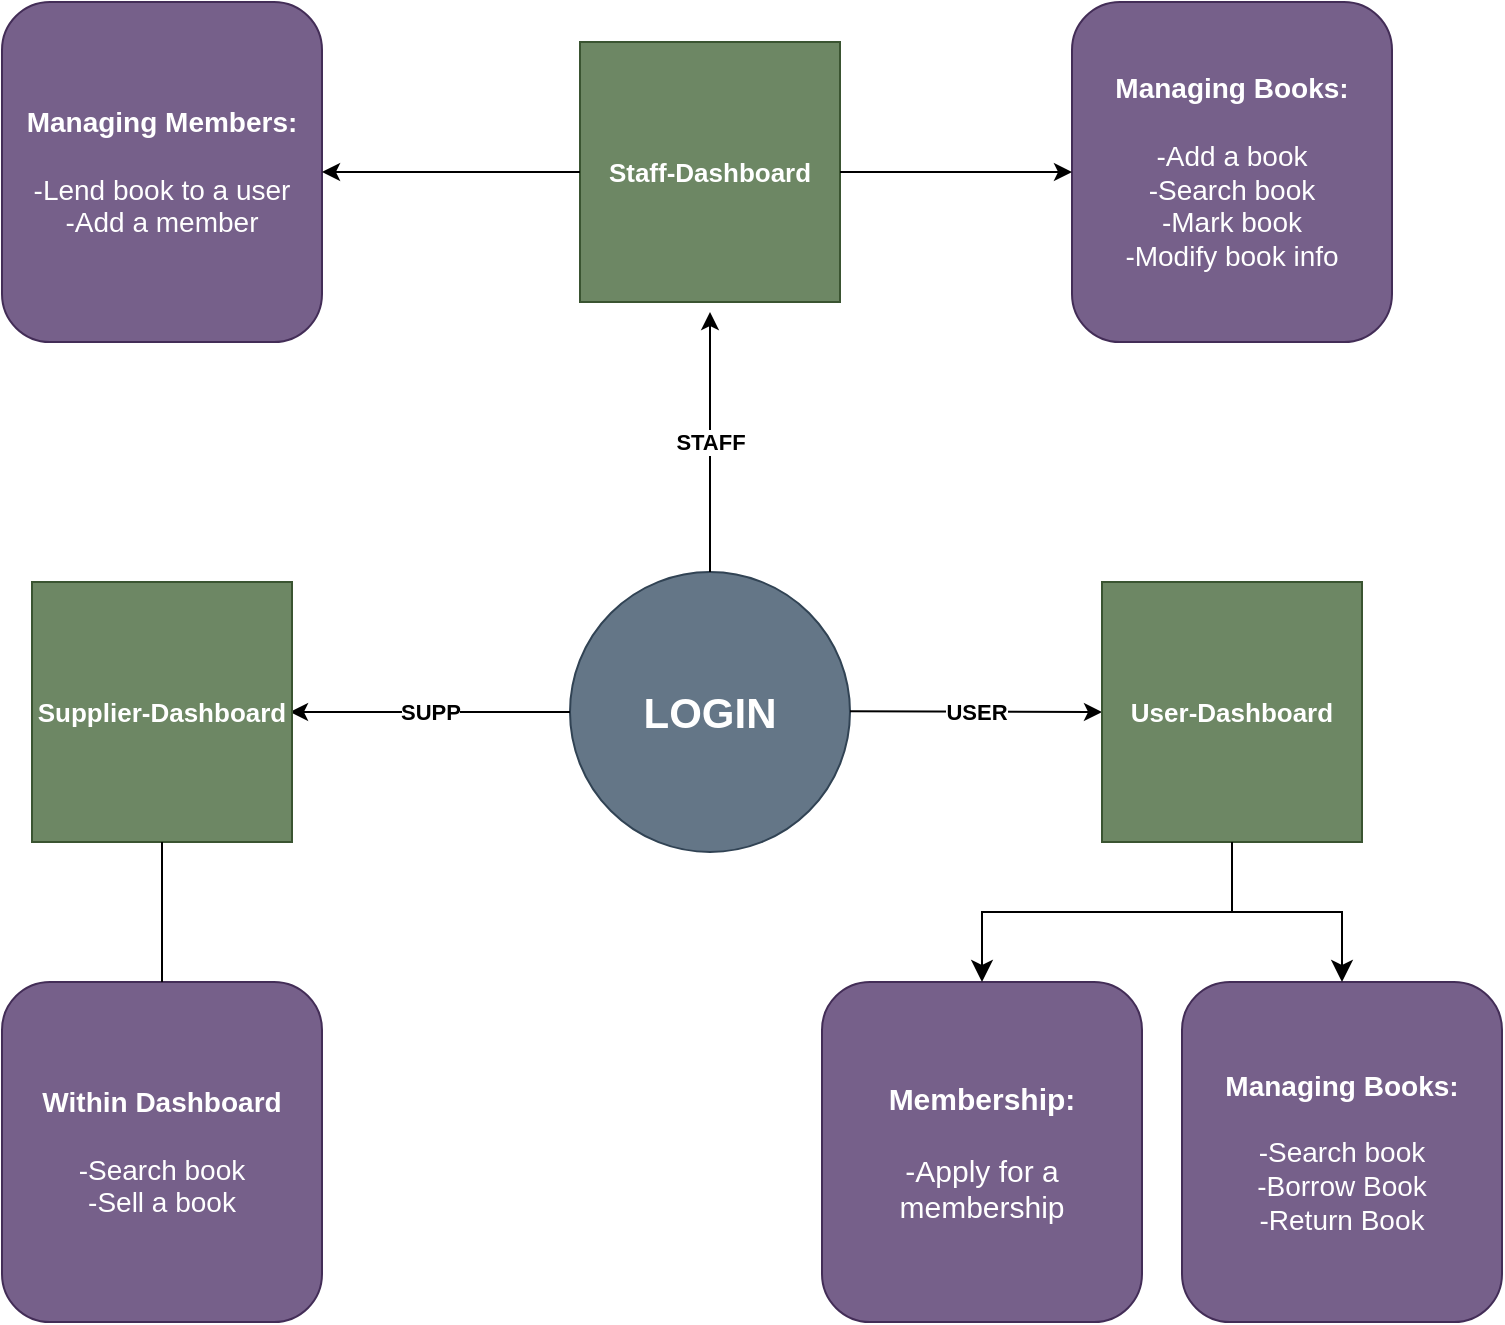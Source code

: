 <mxfile version="21.3.7" type="device">
  <diagram id="C5RBs43oDa-KdzZeNtuy" name="Page-1">
    <mxGraphModel dx="2340" dy="1393" grid="1" gridSize="10" guides="1" tooltips="1" connect="1" arrows="1" fold="1" page="1" pageScale="1" pageWidth="827" pageHeight="1169" math="0" shadow="0">
      <root>
        <mxCell id="WIyWlLk6GJQsqaUBKTNV-0" />
        <mxCell id="WIyWlLk6GJQsqaUBKTNV-1" parent="WIyWlLk6GJQsqaUBKTNV-0" />
        <mxCell id="wicSdvxGNrq9hEy_gD0b-0" value="&lt;b&gt;&lt;font style=&quot;font-size: 21px;&quot;&gt;LOGIN&lt;/font&gt;&lt;/b&gt;" style="ellipse;whiteSpace=wrap;html=1;aspect=fixed;fillColor=#647687;strokeColor=#314354;fontColor=#ffffff;" vertex="1" parent="WIyWlLk6GJQsqaUBKTNV-1">
          <mxGeometry x="323" y="540" width="140" height="140" as="geometry" />
        </mxCell>
        <mxCell id="wicSdvxGNrq9hEy_gD0b-1" value="" style="endArrow=classic;html=1;rounded=0;" edge="1" parent="WIyWlLk6GJQsqaUBKTNV-1">
          <mxGeometry relative="1" as="geometry">
            <mxPoint x="463" y="609.6" as="sourcePoint" />
            <mxPoint x="589" y="610" as="targetPoint" />
          </mxGeometry>
        </mxCell>
        <mxCell id="wicSdvxGNrq9hEy_gD0b-2" value="&lt;b&gt;USER&lt;/b&gt;" style="edgeLabel;resizable=0;html=1;align=center;verticalAlign=middle;" connectable="0" vertex="1" parent="wicSdvxGNrq9hEy_gD0b-1">
          <mxGeometry relative="1" as="geometry" />
        </mxCell>
        <mxCell id="wicSdvxGNrq9hEy_gD0b-5" value="" style="endArrow=classic;html=1;rounded=0;" edge="1" parent="WIyWlLk6GJQsqaUBKTNV-1">
          <mxGeometry relative="1" as="geometry">
            <mxPoint x="323" y="610" as="sourcePoint" />
            <mxPoint x="183" y="610" as="targetPoint" />
          </mxGeometry>
        </mxCell>
        <mxCell id="wicSdvxGNrq9hEy_gD0b-6" value="&lt;b&gt;SUPP&lt;br&gt;&lt;/b&gt;" style="edgeLabel;resizable=0;html=1;align=center;verticalAlign=middle;" connectable="0" vertex="1" parent="wicSdvxGNrq9hEy_gD0b-5">
          <mxGeometry relative="1" as="geometry" />
        </mxCell>
        <mxCell id="wicSdvxGNrq9hEy_gD0b-7" value="" style="endArrow=classic;html=1;rounded=0;" edge="1" parent="WIyWlLk6GJQsqaUBKTNV-1">
          <mxGeometry relative="1" as="geometry">
            <mxPoint x="393" y="540" as="sourcePoint" />
            <mxPoint x="393" y="410" as="targetPoint" />
          </mxGeometry>
        </mxCell>
        <mxCell id="wicSdvxGNrq9hEy_gD0b-8" value="&lt;b&gt;STAFF&lt;br&gt;&lt;/b&gt;" style="edgeLabel;resizable=0;html=1;align=center;verticalAlign=middle;" connectable="0" vertex="1" parent="wicSdvxGNrq9hEy_gD0b-7">
          <mxGeometry relative="1" as="geometry" />
        </mxCell>
        <mxCell id="wicSdvxGNrq9hEy_gD0b-9" value="&lt;b style=&quot;&quot;&gt;&lt;font style=&quot;font-size: 13px;&quot;&gt;Supplier-Dashboard&lt;/font&gt;&lt;/b&gt;" style="whiteSpace=wrap;html=1;aspect=fixed;fillColor=#6d8764;fontColor=#ffffff;strokeColor=#3A5431;" vertex="1" parent="WIyWlLk6GJQsqaUBKTNV-1">
          <mxGeometry x="54" y="545" width="130" height="130" as="geometry" />
        </mxCell>
        <mxCell id="wicSdvxGNrq9hEy_gD0b-10" value="&lt;b style=&quot;&quot;&gt;&lt;font style=&quot;font-size: 13px;&quot;&gt;User-Dashboard&lt;/font&gt;&lt;/b&gt;" style="whiteSpace=wrap;html=1;aspect=fixed;fillColor=#6d8764;fontColor=#ffffff;strokeColor=#3A5431;" vertex="1" parent="WIyWlLk6GJQsqaUBKTNV-1">
          <mxGeometry x="589" y="545" width="130" height="130" as="geometry" />
        </mxCell>
        <mxCell id="wicSdvxGNrq9hEy_gD0b-11" value="&lt;font size=&quot;1&quot; style=&quot;&quot;&gt;&lt;b style=&quot;font-size: 13px;&quot;&gt;Staff-Dashboard&lt;/b&gt;&lt;/font&gt;" style="whiteSpace=wrap;html=1;aspect=fixed;fillColor=#6d8764;fontColor=#ffffff;strokeColor=#3A5431;" vertex="1" parent="WIyWlLk6GJQsqaUBKTNV-1">
          <mxGeometry x="328" y="275" width="130" height="130" as="geometry" />
        </mxCell>
        <mxCell id="wicSdvxGNrq9hEy_gD0b-18" value="&lt;font style=&quot;font-size: 14px;&quot;&gt;&lt;b&gt;Managing Members:&lt;br&gt;&lt;/b&gt;&lt;br&gt;-Lend book to a user&lt;br&gt;-Add a member&lt;/font&gt;" style="rounded=1;whiteSpace=wrap;html=1;fillColor=#76608a;fontColor=#ffffff;strokeColor=#432D57;" vertex="1" parent="WIyWlLk6GJQsqaUBKTNV-1">
          <mxGeometry x="39" y="255" width="160" height="170" as="geometry" />
        </mxCell>
        <mxCell id="wicSdvxGNrq9hEy_gD0b-20" value="&lt;span style=&quot;font-size: 14px;&quot;&gt;&lt;b&gt;Managing Books:&lt;br&gt;&lt;/b&gt;&lt;br&gt;-Add a book&lt;br&gt;-Search book&lt;br&gt;-Mark book&lt;br&gt;-Modify book info&lt;br&gt;&lt;/span&gt;" style="rounded=1;whiteSpace=wrap;html=1;fillColor=#76608a;fontColor=#ffffff;strokeColor=#432D57;" vertex="1" parent="WIyWlLk6GJQsqaUBKTNV-1">
          <mxGeometry x="574" y="255" width="160" height="170" as="geometry" />
        </mxCell>
        <mxCell id="wicSdvxGNrq9hEy_gD0b-21" value="&lt;font style=&quot;font-size: 14px;&quot;&gt;&lt;b&gt;Within Dashboard&lt;br&gt;&lt;/b&gt;&lt;br&gt;-Search book&lt;br&gt;-Sell a book&lt;/font&gt;" style="rounded=1;whiteSpace=wrap;html=1;fillColor=#76608a;fontColor=#ffffff;strokeColor=#432D57;" vertex="1" parent="WIyWlLk6GJQsqaUBKTNV-1">
          <mxGeometry x="39" y="745" width="160" height="170" as="geometry" />
        </mxCell>
        <mxCell id="wicSdvxGNrq9hEy_gD0b-22" value="&lt;font style=&quot;font-size: 15px;&quot;&gt;&lt;b&gt;Membership:&lt;/b&gt;&lt;br&gt;&lt;br&gt;-Apply for a membership&lt;br&gt;&lt;/font&gt;" style="rounded=1;whiteSpace=wrap;html=1;fillColor=#76608a;fontColor=#ffffff;strokeColor=#432D57;" vertex="1" parent="WIyWlLk6GJQsqaUBKTNV-1">
          <mxGeometry x="449" y="745" width="160" height="170" as="geometry" />
        </mxCell>
        <mxCell id="wicSdvxGNrq9hEy_gD0b-23" value="&lt;font style=&quot;font-size: 14px;&quot;&gt;&lt;b&gt;Managing Books:&lt;/b&gt;&lt;br&gt;&lt;br&gt;-Search book&lt;br&gt;-Borrow Book&lt;br&gt;-Return Book&lt;br&gt;&lt;/font&gt;" style="rounded=1;whiteSpace=wrap;html=1;fillColor=#76608a;fontColor=#ffffff;strokeColor=#432D57;" vertex="1" parent="WIyWlLk6GJQsqaUBKTNV-1">
          <mxGeometry x="629" y="745" width="160" height="170" as="geometry" />
        </mxCell>
        <mxCell id="wicSdvxGNrq9hEy_gD0b-27" value="" style="endArrow=classic;html=1;rounded=0;entryX=0;entryY=0.5;entryDx=0;entryDy=0;exitX=1;exitY=0.5;exitDx=0;exitDy=0;" edge="1" parent="WIyWlLk6GJQsqaUBKTNV-1" source="wicSdvxGNrq9hEy_gD0b-11" target="wicSdvxGNrq9hEy_gD0b-20">
          <mxGeometry width="50" height="50" relative="1" as="geometry">
            <mxPoint x="463" y="345" as="sourcePoint" />
            <mxPoint x="573" y="345" as="targetPoint" />
          </mxGeometry>
        </mxCell>
        <mxCell id="wicSdvxGNrq9hEy_gD0b-29" value="" style="endArrow=classic;html=1;rounded=0;exitX=0;exitY=0.5;exitDx=0;exitDy=0;entryX=1;entryY=0.5;entryDx=0;entryDy=0;" edge="1" parent="WIyWlLk6GJQsqaUBKTNV-1" source="wicSdvxGNrq9hEy_gD0b-11" target="wicSdvxGNrq9hEy_gD0b-18">
          <mxGeometry width="50" height="50" relative="1" as="geometry">
            <mxPoint x="309" y="339.71" as="sourcePoint" />
            <mxPoint x="209" y="339.71" as="targetPoint" />
          </mxGeometry>
        </mxCell>
        <mxCell id="wicSdvxGNrq9hEy_gD0b-30" value="" style="endArrow=none;html=1;rounded=0;entryX=0.5;entryY=1;entryDx=0;entryDy=0;exitX=0.5;exitY=0;exitDx=0;exitDy=0;" edge="1" parent="WIyWlLk6GJQsqaUBKTNV-1" source="wicSdvxGNrq9hEy_gD0b-21" target="wicSdvxGNrq9hEy_gD0b-9">
          <mxGeometry width="50" height="50" relative="1" as="geometry">
            <mxPoint x="118.71" y="740" as="sourcePoint" />
            <mxPoint x="118.71" y="680" as="targetPoint" />
          </mxGeometry>
        </mxCell>
        <mxCell id="wicSdvxGNrq9hEy_gD0b-40" value="" style="edgeStyle=elbowEdgeStyle;elbow=vertical;endArrow=classic;html=1;curved=0;rounded=0;endSize=8;startSize=8;exitX=0.5;exitY=1;exitDx=0;exitDy=0;entryX=0.5;entryY=0;entryDx=0;entryDy=0;" edge="1" parent="WIyWlLk6GJQsqaUBKTNV-1" source="wicSdvxGNrq9hEy_gD0b-10" target="wicSdvxGNrq9hEy_gD0b-22">
          <mxGeometry width="50" height="50" relative="1" as="geometry">
            <mxPoint x="643" y="680" as="sourcePoint" />
            <mxPoint x="591" y="720" as="targetPoint" />
          </mxGeometry>
        </mxCell>
        <mxCell id="wicSdvxGNrq9hEy_gD0b-41" value="" style="edgeStyle=elbowEdgeStyle;elbow=vertical;endArrow=classic;html=1;curved=0;rounded=0;endSize=8;startSize=8;exitX=0.5;exitY=1;exitDx=0;exitDy=0;entryX=0.5;entryY=0;entryDx=0;entryDy=0;" edge="1" parent="WIyWlLk6GJQsqaUBKTNV-1" source="wicSdvxGNrq9hEy_gD0b-10" target="wicSdvxGNrq9hEy_gD0b-23">
          <mxGeometry width="50" height="50" relative="1" as="geometry">
            <mxPoint x="661" y="680" as="sourcePoint" />
            <mxPoint x="711" y="740" as="targetPoint" />
          </mxGeometry>
        </mxCell>
      </root>
    </mxGraphModel>
  </diagram>
</mxfile>
